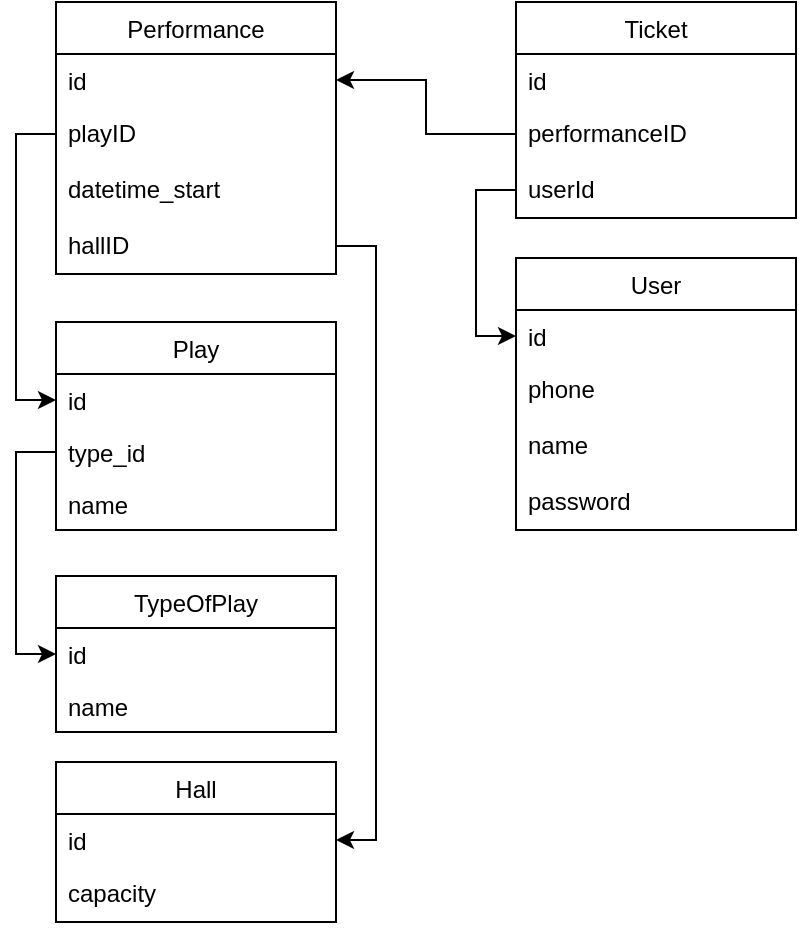 <mxfile version="20.7.4" type="device"><diagram id="GKZXF6DUITayRG9TQAhk" name="Страница 1"><mxGraphModel dx="1434" dy="850" grid="1" gridSize="10" guides="1" tooltips="1" connect="1" arrows="1" fold="1" page="1" pageScale="1" pageWidth="827" pageHeight="1169" math="0" shadow="0"><root><mxCell id="0"/><mxCell id="1" parent="0"/><mxCell id="XRcG1NYlPt3pbrvZeMTc-1" value="Play" style="swimlane;fontStyle=0;childLayout=stackLayout;horizontal=1;startSize=26;fillColor=none;horizontalStack=0;resizeParent=1;resizeParentMax=0;resizeLast=0;collapsible=1;marginBottom=0;rounded=0;sketch=0;swimlaneLine=1;" vertex="1" parent="1"><mxGeometry x="44" y="220" width="140" height="104" as="geometry"/></mxCell><mxCell id="XRcG1NYlPt3pbrvZeMTc-2" value="id" style="text;strokeColor=none;fillColor=none;align=left;verticalAlign=top;spacingLeft=4;spacingRight=4;overflow=hidden;rotatable=0;points=[[0,0.5],[1,0.5]];portConstraint=eastwest;swimlaneLine=1;" vertex="1" parent="XRcG1NYlPt3pbrvZeMTc-1"><mxGeometry y="26" width="140" height="26" as="geometry"/></mxCell><mxCell id="XRcG1NYlPt3pbrvZeMTc-29" value="type_id" style="text;strokeColor=none;fillColor=none;align=left;verticalAlign=top;spacingLeft=4;spacingRight=4;overflow=hidden;rotatable=0;points=[[0,0.5],[1,0.5]];portConstraint=eastwest;rounded=1;sketch=0;swimlaneLine=1;" vertex="1" parent="XRcG1NYlPt3pbrvZeMTc-1"><mxGeometry y="52" width="140" height="26" as="geometry"/></mxCell><mxCell id="XRcG1NYlPt3pbrvZeMTc-3" value="name" style="text;strokeColor=none;fillColor=none;align=left;verticalAlign=top;spacingLeft=4;spacingRight=4;overflow=hidden;rotatable=0;points=[[0,0.5],[1,0.5]];portConstraint=eastwest;rounded=1;sketch=0;swimlaneLine=1;" vertex="1" parent="XRcG1NYlPt3pbrvZeMTc-1"><mxGeometry y="78" width="140" height="26" as="geometry"/></mxCell><mxCell id="XRcG1NYlPt3pbrvZeMTc-4" value="User" style="swimlane;fontStyle=0;childLayout=stackLayout;horizontal=1;startSize=26;fillColor=none;horizontalStack=0;resizeParent=1;resizeParentMax=0;resizeLast=0;collapsible=1;marginBottom=0;verticalAlign=middle;rounded=0;swimlaneLine=1;glass=0;shadow=0;" vertex="1" parent="1"><mxGeometry x="274" y="188" width="140" height="136" as="geometry"/></mxCell><mxCell id="XRcG1NYlPt3pbrvZeMTc-5" value="id" style="text;strokeColor=none;fillColor=none;align=left;verticalAlign=top;spacingLeft=4;spacingRight=4;overflow=hidden;rotatable=0;points=[[0,0.5],[1,0.5]];portConstraint=eastwest;swimlaneLine=1;" vertex="1" parent="XRcG1NYlPt3pbrvZeMTc-4"><mxGeometry y="26" width="140" height="26" as="geometry"/></mxCell><mxCell id="XRcG1NYlPt3pbrvZeMTc-6" value="phone" style="text;strokeColor=none;fillColor=none;align=left;verticalAlign=top;spacingLeft=4;spacingRight=4;overflow=hidden;rotatable=0;points=[[0,0.5],[1,0.5]];portConstraint=eastwest;swimlaneLine=1;" vertex="1" parent="XRcG1NYlPt3pbrvZeMTc-4"><mxGeometry y="52" width="140" height="28" as="geometry"/></mxCell><mxCell id="XRcG1NYlPt3pbrvZeMTc-7" value="name" style="text;strokeColor=none;fillColor=none;align=left;verticalAlign=top;spacingLeft=4;spacingRight=4;overflow=hidden;rotatable=0;points=[[0,0.5],[1,0.5]];portConstraint=eastwest;swimlaneLine=1;" vertex="1" parent="XRcG1NYlPt3pbrvZeMTc-4"><mxGeometry y="80" width="140" height="28" as="geometry"/></mxCell><mxCell id="XRcG1NYlPt3pbrvZeMTc-8" value="password" style="text;strokeColor=none;fillColor=none;align=left;verticalAlign=top;spacingLeft=4;spacingRight=4;overflow=hidden;rotatable=0;points=[[0,0.5],[1,0.5]];portConstraint=eastwest;swimlaneLine=1;" vertex="1" parent="XRcG1NYlPt3pbrvZeMTc-4"><mxGeometry y="108" width="140" height="28" as="geometry"/></mxCell><mxCell id="XRcG1NYlPt3pbrvZeMTc-9" value="Performance" style="swimlane;fontStyle=0;childLayout=stackLayout;horizontal=1;startSize=26;fillColor=none;horizontalStack=0;resizeParent=1;resizeParentMax=0;resizeLast=0;collapsible=1;marginBottom=0;verticalAlign=middle;rounded=0;swimlaneLine=1;" vertex="1" parent="1"><mxGeometry x="44" y="60" width="140" height="136" as="geometry"/></mxCell><mxCell id="XRcG1NYlPt3pbrvZeMTc-10" value="id" style="text;strokeColor=none;fillColor=none;align=left;verticalAlign=top;spacingLeft=4;spacingRight=4;overflow=hidden;rotatable=0;points=[[0,0.5],[1,0.5]];portConstraint=eastwest;swimlaneLine=1;" vertex="1" parent="XRcG1NYlPt3pbrvZeMTc-9"><mxGeometry y="26" width="140" height="26" as="geometry"/></mxCell><mxCell id="XRcG1NYlPt3pbrvZeMTc-11" value="playID" style="text;strokeColor=none;fillColor=none;align=left;verticalAlign=top;spacingLeft=4;spacingRight=4;overflow=hidden;rotatable=0;points=[[0,0.5],[1,0.5]];portConstraint=eastwest;swimlaneLine=1;" vertex="1" parent="XRcG1NYlPt3pbrvZeMTc-9"><mxGeometry y="52" width="140" height="28" as="geometry"/></mxCell><mxCell id="XRcG1NYlPt3pbrvZeMTc-13" value="datetime_start" style="text;strokeColor=none;fillColor=none;align=left;verticalAlign=top;spacingLeft=4;spacingRight=4;overflow=hidden;rotatable=0;points=[[0,0.5],[1,0.5]];portConstraint=eastwest;swimlaneLine=1;" vertex="1" parent="XRcG1NYlPt3pbrvZeMTc-9"><mxGeometry y="80" width="140" height="28" as="geometry"/></mxCell><mxCell id="XRcG1NYlPt3pbrvZeMTc-12" value="hallID" style="text;strokeColor=none;fillColor=none;align=left;verticalAlign=top;spacingLeft=4;spacingRight=4;overflow=hidden;rotatable=0;points=[[0,0.5],[1,0.5]];portConstraint=eastwest;swimlaneLine=1;" vertex="1" parent="XRcG1NYlPt3pbrvZeMTc-9"><mxGeometry y="108" width="140" height="28" as="geometry"/></mxCell><mxCell id="XRcG1NYlPt3pbrvZeMTc-14" value="Ticket" style="swimlane;fontStyle=0;childLayout=stackLayout;horizontal=1;startSize=26;fillColor=none;horizontalStack=0;resizeParent=1;resizeParentMax=0;resizeLast=0;collapsible=1;marginBottom=0;verticalAlign=middle;rounded=0;swimlaneLine=1;" vertex="1" parent="1"><mxGeometry x="274" y="60" width="140" height="108" as="geometry"/></mxCell><mxCell id="XRcG1NYlPt3pbrvZeMTc-15" value="id" style="text;strokeColor=none;fillColor=none;align=left;verticalAlign=top;spacingLeft=4;spacingRight=4;overflow=hidden;rotatable=0;points=[[0,0.5],[1,0.5]];portConstraint=eastwest;swimlaneLine=1;" vertex="1" parent="XRcG1NYlPt3pbrvZeMTc-14"><mxGeometry y="26" width="140" height="26" as="geometry"/></mxCell><mxCell id="XRcG1NYlPt3pbrvZeMTc-16" value="performanceID" style="text;strokeColor=none;fillColor=none;align=left;verticalAlign=top;spacingLeft=4;spacingRight=4;overflow=hidden;rotatable=0;points=[[0,0.5],[1,0.5]];portConstraint=eastwest;swimlaneLine=1;" vertex="1" parent="XRcG1NYlPt3pbrvZeMTc-14"><mxGeometry y="52" width="140" height="28" as="geometry"/></mxCell><mxCell id="XRcG1NYlPt3pbrvZeMTc-19" value="userId" style="text;strokeColor=none;fillColor=none;align=left;verticalAlign=top;spacingLeft=4;spacingRight=4;overflow=hidden;rotatable=0;points=[[0,0.5],[1,0.5]];portConstraint=eastwest;swimlaneLine=1;" vertex="1" parent="XRcG1NYlPt3pbrvZeMTc-14"><mxGeometry y="80" width="140" height="28" as="geometry"/></mxCell><mxCell id="XRcG1NYlPt3pbrvZeMTc-30" value="TypeOfPlay" style="swimlane;fontStyle=0;childLayout=stackLayout;horizontal=1;startSize=26;fillColor=none;horizontalStack=0;resizeParent=1;resizeParentMax=0;resizeLast=0;collapsible=1;marginBottom=0;rounded=0;sketch=0;swimlaneLine=1;" vertex="1" parent="1"><mxGeometry x="44" y="347" width="140" height="78" as="geometry"/></mxCell><mxCell id="XRcG1NYlPt3pbrvZeMTc-31" value="id" style="text;strokeColor=none;fillColor=none;align=left;verticalAlign=top;spacingLeft=4;spacingRight=4;overflow=hidden;rotatable=0;points=[[0,0.5],[1,0.5]];portConstraint=eastwest;swimlaneLine=1;" vertex="1" parent="XRcG1NYlPt3pbrvZeMTc-30"><mxGeometry y="26" width="140" height="26" as="geometry"/></mxCell><mxCell id="XRcG1NYlPt3pbrvZeMTc-32" value="name" style="text;strokeColor=none;fillColor=none;align=left;verticalAlign=top;spacingLeft=4;spacingRight=4;overflow=hidden;rotatable=0;points=[[0,0.5],[1,0.5]];portConstraint=eastwest;rounded=1;sketch=0;swimlaneLine=1;" vertex="1" parent="XRcG1NYlPt3pbrvZeMTc-30"><mxGeometry y="52" width="140" height="26" as="geometry"/></mxCell><mxCell id="XRcG1NYlPt3pbrvZeMTc-35" value="Hall" style="swimlane;fontStyle=0;childLayout=stackLayout;horizontal=1;startSize=26;fillColor=none;horizontalStack=0;resizeParent=1;resizeParentMax=0;resizeLast=0;collapsible=1;marginBottom=0;verticalAlign=middle;rounded=0;swimlaneLine=1;" vertex="1" parent="1"><mxGeometry x="44" y="440" width="140" height="80" as="geometry"/></mxCell><mxCell id="XRcG1NYlPt3pbrvZeMTc-36" value="id" style="text;strokeColor=none;fillColor=none;align=left;verticalAlign=top;spacingLeft=4;spacingRight=4;overflow=hidden;rotatable=0;points=[[0,0.5],[1,0.5]];portConstraint=eastwest;swimlaneLine=1;" vertex="1" parent="XRcG1NYlPt3pbrvZeMTc-35"><mxGeometry y="26" width="140" height="26" as="geometry"/></mxCell><mxCell id="XRcG1NYlPt3pbrvZeMTc-37" value="capacity" style="text;strokeColor=none;fillColor=none;align=left;verticalAlign=top;spacingLeft=4;spacingRight=4;overflow=hidden;rotatable=0;points=[[0,0.5],[1,0.5]];portConstraint=eastwest;swimlaneLine=1;" vertex="1" parent="XRcG1NYlPt3pbrvZeMTc-35"><mxGeometry y="52" width="140" height="28" as="geometry"/></mxCell><mxCell id="XRcG1NYlPt3pbrvZeMTc-42" value="" style="edgeStyle=orthogonalEdgeStyle;rounded=0;orthogonalLoop=1;jettySize=auto;html=1;entryX=0;entryY=0.5;entryDx=0;entryDy=0;swimlaneLine=1;exitX=0;exitY=0.5;exitDx=0;exitDy=0;" edge="1" parent="1" source="XRcG1NYlPt3pbrvZeMTc-11" target="XRcG1NYlPt3pbrvZeMTc-2"><mxGeometry relative="1" as="geometry"><mxPoint x="13" y="142" as="sourcePoint"/><mxPoint x="13" y="-31" as="targetPoint"/></mxGeometry></mxCell><mxCell id="XRcG1NYlPt3pbrvZeMTc-43" value="" style="edgeStyle=orthogonalEdgeStyle;rounded=0;orthogonalLoop=1;jettySize=auto;html=1;entryX=0;entryY=0.5;entryDx=0;entryDy=0;swimlaneLine=1;exitX=0;exitY=0.5;exitDx=0;exitDy=0;" edge="1" parent="1" source="XRcG1NYlPt3pbrvZeMTc-29" target="XRcG1NYlPt3pbrvZeMTc-31"><mxGeometry relative="1" as="geometry"><mxPoint x="23" y="152" as="sourcePoint"/><mxPoint x="23" y="-21" as="targetPoint"/></mxGeometry></mxCell><mxCell id="XRcG1NYlPt3pbrvZeMTc-44" value="" style="edgeStyle=orthogonalEdgeStyle;rounded=0;orthogonalLoop=1;jettySize=auto;html=1;entryX=1;entryY=0.5;entryDx=0;entryDy=0;swimlaneLine=1;exitX=1;exitY=0.5;exitDx=0;exitDy=0;" edge="1" parent="1" source="XRcG1NYlPt3pbrvZeMTc-12" target="XRcG1NYlPt3pbrvZeMTc-36"><mxGeometry relative="1" as="geometry"><mxPoint x="33" y="162" as="sourcePoint"/><mxPoint x="33" y="-11" as="targetPoint"/></mxGeometry></mxCell><mxCell id="XRcG1NYlPt3pbrvZeMTc-46" style="edgeStyle=orthogonalEdgeStyle;rounded=0;orthogonalLoop=1;jettySize=auto;html=1;entryX=1;entryY=0.5;entryDx=0;entryDy=0;exitX=0;exitY=0.5;exitDx=0;exitDy=0;" edge="1" parent="1" source="XRcG1NYlPt3pbrvZeMTc-16" target="XRcG1NYlPt3pbrvZeMTc-10"><mxGeometry relative="1" as="geometry"/></mxCell><mxCell id="XRcG1NYlPt3pbrvZeMTc-47" style="edgeStyle=orthogonalEdgeStyle;rounded=0;orthogonalLoop=1;jettySize=auto;html=1;entryX=0;entryY=0.5;entryDx=0;entryDy=0;" edge="1" parent="1" source="XRcG1NYlPt3pbrvZeMTc-19" target="XRcG1NYlPt3pbrvZeMTc-5"><mxGeometry relative="1" as="geometry"/></mxCell></root></mxGraphModel></diagram></mxfile>